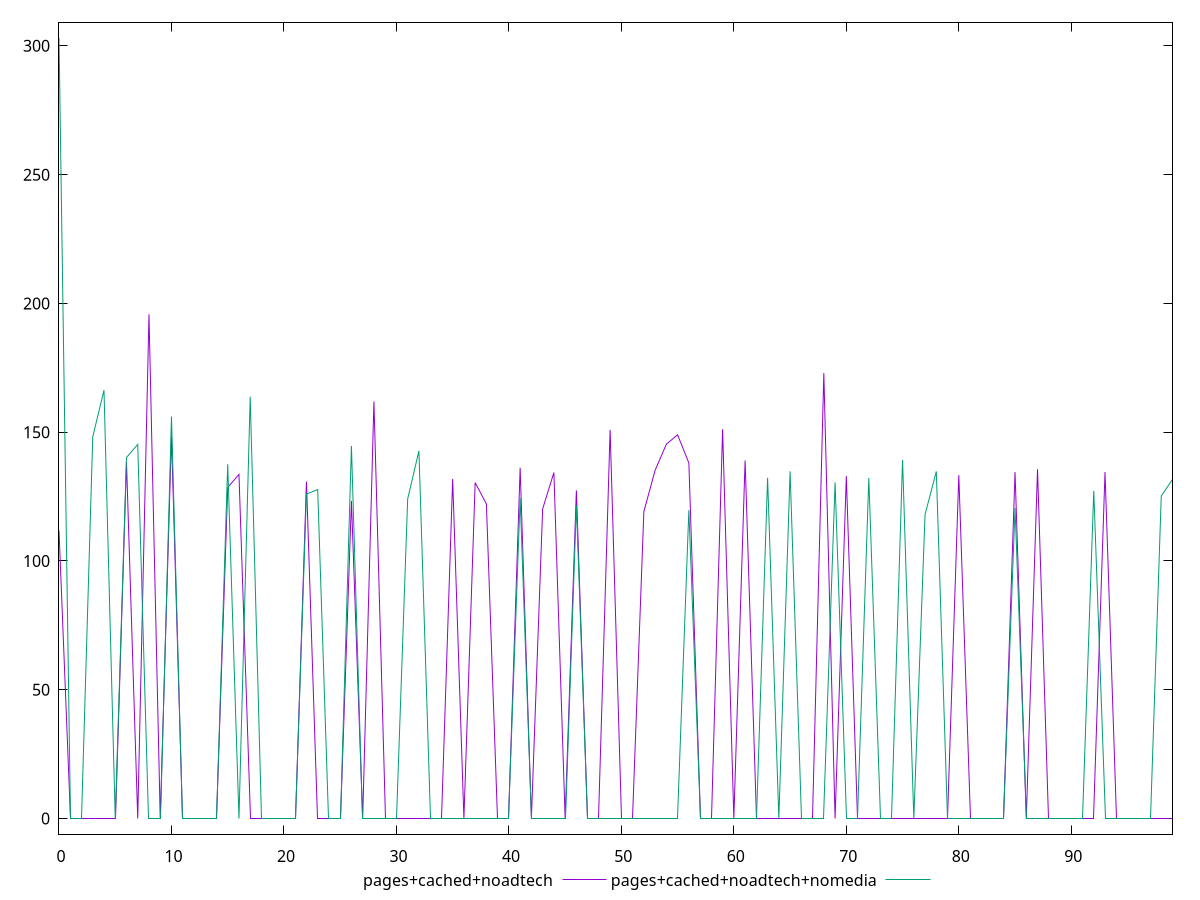 reset

$pagesCachedNoadtech <<EOF
0 111.84299993515015
1 0
2 0
3 0
4 0
5 0
6 138.45700025558472
7 0
8 195.75699996948242
9 0
10 148.54099988937378
11 0
12 0
13 0
14 0
15 128.50600051879883
16 133.61300039291382
17 0
18 0
19 0
20 0
21 0
22 130.8300004005432
23 0
24 0
25 0
26 123.32399988174438
27 0
28 161.9119997024536
29 0
30 0
31 0
32 0
33 0
34 0
35 131.8550000190735
36 0
37 130.42500019073486
38 122.11800003051758
39 0
40 0
41 136.19000005722046
42 0
43 120.22499990463257
44 134.33500003814697
45 0
46 127.41899967193604
47 0
48 0
49 150.91200017929077
50 0
51 0
52 119.19600009918213
53 135.20900058746338
54 145.3550000190735
55 148.97800016403198
56 138.04300022125244
57 0
58 0
59 151.1670002937317
60 0
61 139.02200031280518
62 0
63 0
64 0
65 0
66 0
67 0
68 172.94100046157837
69 0
70 132.94399976730347
71 0
72 0
73 0
74 0
75 0
76 0
77 0
78 0
79 0
80 133.3259997367859
81 0
82 0
83 0
84 0
85 134.49200010299683
86 0
87 135.61899995803833
88 0
89 0
90 0
91 0
92 0
93 134.55000019073486
94 0
95 0
96 0
97 0
98 0
99 0
EOF

$pagesCachedNoadtechNomedia <<EOF
0 303.088
1 0
2 0
3 148.18499994277954
4 166.32200002670288
5 0
6 140.18300008773804
7 145.25400018692017
8 0
9 0
10 156.110999584198
11 0
12 0
13 0
14 0
15 137.5770001411438
16 0
17 163.7979998588562
18 0
19 0
20 0
21 0
22 125.98099994659424
23 127.73999977111816
24 0
25 0
26 144.63700008392334
27 0
28 0
29 0
30 0
31 124.07299947738647
32 142.73600006103516
33 0
34 0
35 0
36 0
37 0
38 0
39 0
40 0
41 124.36600017547607
42 0
43 0
44 0
45 0
46 121.60900020599365
47 0
48 0
49 0
50 0
51 0
52 0
53 0
54 0
55 0
56 119.73899984359741
57 0
58 0
59 0
60 0
61 0
62 0
63 132.29299974441528
64 0
65 134.8090000152588
66 0
67 0
68 0
69 130.5130000114441
70 0
71 0
72 132.19799995422363
73 0
74 0
75 139.22399997711182
76 0
77 118.03000020980835
78 134.78200006484985
79 0
80 0
81 0
82 0
83 0
84 0
85 120.59400033950806
86 0
87 0
88 0
89 0
90 0
91 0
92 127.22200059890747
93 0
94 0
95 0
96 0
97 0
98 125.22500038146973
99 131.68399953842163
EOF

set key outside below
set xrange [0:99]
set yrange [-6.0617600000000005:309.14976]
set trange [-6.0617600000000005:309.14976]
set terminal svg size 640, 520 enhanced background rgb 'white'
set output "report_00026_2021-02-22T21:38:55.199Z/uses-rel-preconnect/comparison/line/2_vs_3.svg"

plot $pagesCachedNoadtech title "pages+cached+noadtech" with line, \
     $pagesCachedNoadtechNomedia title "pages+cached+noadtech+nomedia" with line

reset
